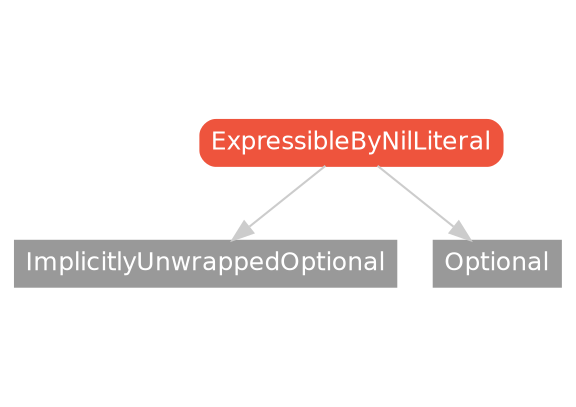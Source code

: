 strict digraph "ExpressibleByNilLiteral - Type Hierarchy - SwiftDoc.org" {
    pad="0.1,0.8"
    node [shape=box, style="filled,rounded", color="#999999", fillcolor="#999999", fontcolor=white, fontname=Helvetica, fontnames="Helvetica,sansserif", fontsize=12, margin="0.07,0.05", height="0.3"]
    edge [color="#cccccc"]
    "ExpressibleByNilLiteral" [URL="/protocol/ExpressibleByNilLiteral/", style="filled,rounded", fillcolor="#ee543d", color="#ee543d"]
    "ImplicitlyUnwrappedOptional" [URL="/type/ImplicitlyUnwrappedOptional/hierarchy/", style=filled]
    "Optional" [URL="/type/Optional/hierarchy/", style=filled]    "ExpressibleByNilLiteral" -> "ImplicitlyUnwrappedOptional"
    "ExpressibleByNilLiteral" -> "Optional"
    subgraph Types {
        rank = max; "ImplicitlyUnwrappedOptional"; "Optional";
    }
}